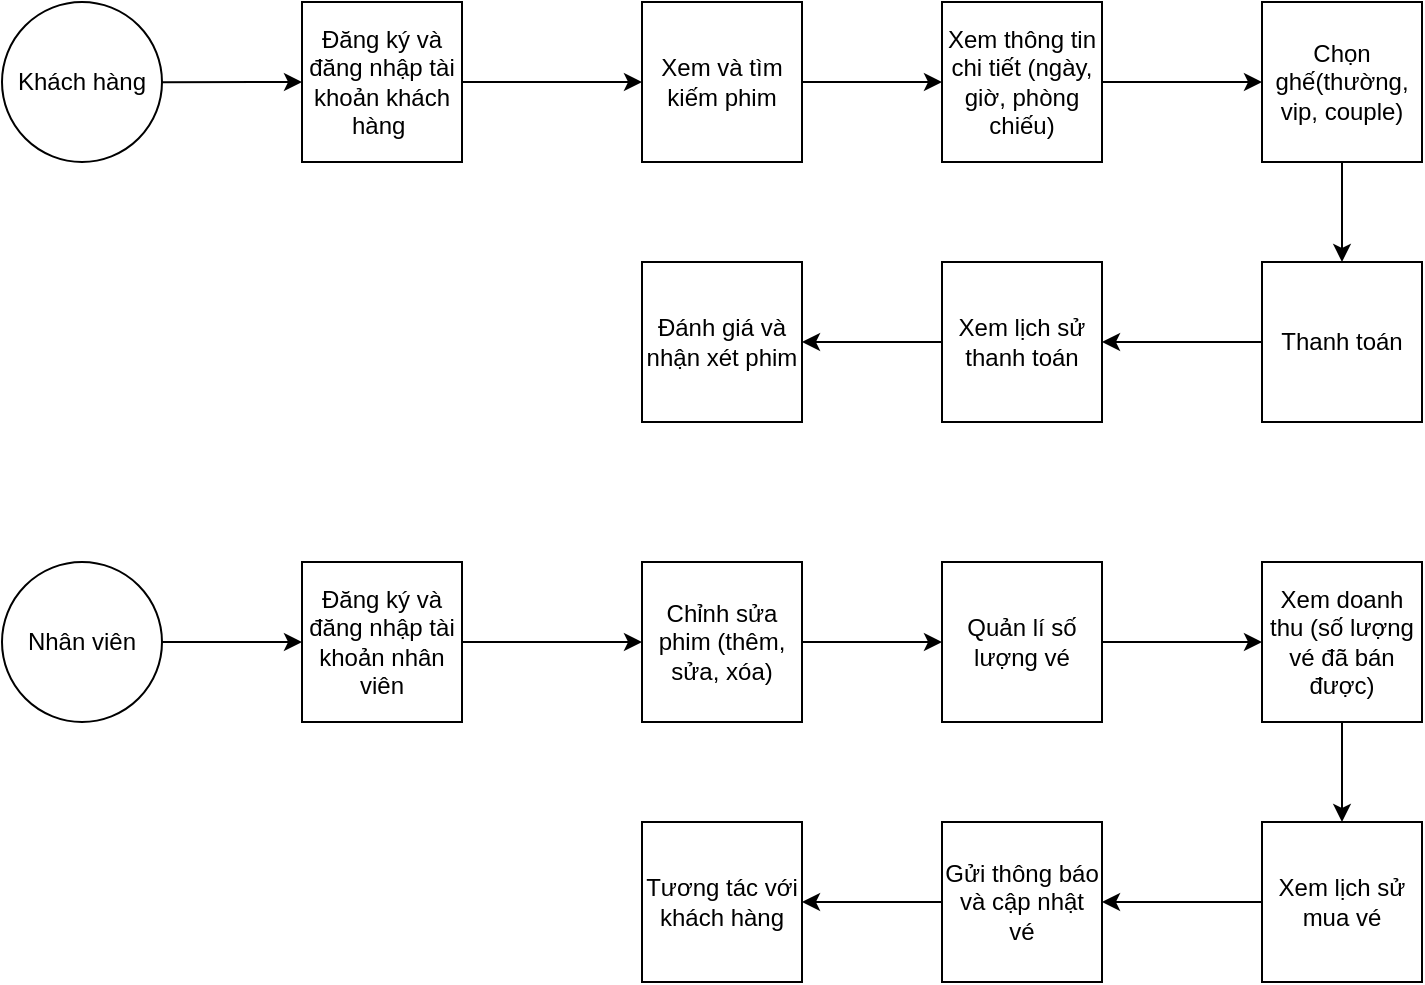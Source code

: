 <mxfile version="24.7.17">
  <diagram name="Trang-1" id="e8l1e_yKw6ECx4kSoCLb">
    <mxGraphModel dx="989" dy="509" grid="1" gridSize="10" guides="1" tooltips="1" connect="1" arrows="1" fold="1" page="1" pageScale="1" pageWidth="827" pageHeight="1169" math="0" shadow="0">
      <root>
        <mxCell id="0" />
        <mxCell id="1" parent="0" />
        <mxCell id="-DWUDMtJVs0ZkgOZyoFo-1" value="Khách hàng" style="ellipse;whiteSpace=wrap;html=1;aspect=fixed;" vertex="1" parent="1">
          <mxGeometry x="70" y="190" width="80" height="80" as="geometry" />
        </mxCell>
        <mxCell id="-DWUDMtJVs0ZkgOZyoFo-3" value="Đăng ký và đăng nhập tài khoản khách hàng&amp;nbsp;" style="whiteSpace=wrap;html=1;aspect=fixed;" vertex="1" parent="1">
          <mxGeometry x="220" y="190" width="80" height="80" as="geometry" />
        </mxCell>
        <mxCell id="-DWUDMtJVs0ZkgOZyoFo-4" value="Xem và tìm kiếm phim" style="whiteSpace=wrap;html=1;aspect=fixed;" vertex="1" parent="1">
          <mxGeometry x="390" y="190" width="80" height="80" as="geometry" />
        </mxCell>
        <mxCell id="-DWUDMtJVs0ZkgOZyoFo-5" value="Xem thông tin chi tiết (ngày, giờ, phòng chiếu)" style="whiteSpace=wrap;html=1;aspect=fixed;" vertex="1" parent="1">
          <mxGeometry x="540" y="190" width="80" height="80" as="geometry" />
        </mxCell>
        <mxCell id="-DWUDMtJVs0ZkgOZyoFo-6" value="Chọn ghế(thường, vip, couple)" style="whiteSpace=wrap;html=1;aspect=fixed;" vertex="1" parent="1">
          <mxGeometry x="700" y="190" width="80" height="80" as="geometry" />
        </mxCell>
        <mxCell id="-DWUDMtJVs0ZkgOZyoFo-7" value="Thanh toán" style="whiteSpace=wrap;html=1;aspect=fixed;" vertex="1" parent="1">
          <mxGeometry x="700" y="320" width="80" height="80" as="geometry" />
        </mxCell>
        <mxCell id="-DWUDMtJVs0ZkgOZyoFo-8" value="Xem lịch sử thanh toán" style="whiteSpace=wrap;html=1;aspect=fixed;" vertex="1" parent="1">
          <mxGeometry x="540" y="320" width="80" height="80" as="geometry" />
        </mxCell>
        <mxCell id="-DWUDMtJVs0ZkgOZyoFo-9" value="Đánh giá và nhận xét phim" style="whiteSpace=wrap;html=1;aspect=fixed;" vertex="1" parent="1">
          <mxGeometry x="390" y="320" width="80" height="80" as="geometry" />
        </mxCell>
        <mxCell id="-DWUDMtJVs0ZkgOZyoFo-10" value="" style="endArrow=classic;html=1;rounded=0;" edge="1" parent="1" source="-DWUDMtJVs0ZkgOZyoFo-1" target="-DWUDMtJVs0ZkgOZyoFo-3">
          <mxGeometry width="50" height="50" relative="1" as="geometry">
            <mxPoint x="560" y="360" as="sourcePoint" />
            <mxPoint x="610" y="310" as="targetPoint" />
          </mxGeometry>
        </mxCell>
        <mxCell id="-DWUDMtJVs0ZkgOZyoFo-11" value="" style="endArrow=classic;html=1;rounded=0;" edge="1" parent="1" source="-DWUDMtJVs0ZkgOZyoFo-3" target="-DWUDMtJVs0ZkgOZyoFo-4">
          <mxGeometry width="50" height="50" relative="1" as="geometry">
            <mxPoint x="320" y="229.71" as="sourcePoint" />
            <mxPoint x="390" y="229.71" as="targetPoint" />
          </mxGeometry>
        </mxCell>
        <mxCell id="-DWUDMtJVs0ZkgOZyoFo-12" value="" style="endArrow=classic;html=1;rounded=0;" edge="1" parent="1" source="-DWUDMtJVs0ZkgOZyoFo-4" target="-DWUDMtJVs0ZkgOZyoFo-5">
          <mxGeometry width="50" height="50" relative="1" as="geometry">
            <mxPoint x="470" y="229.71" as="sourcePoint" />
            <mxPoint x="540" y="229.71" as="targetPoint" />
          </mxGeometry>
        </mxCell>
        <mxCell id="-DWUDMtJVs0ZkgOZyoFo-13" value="" style="endArrow=classic;html=1;rounded=0;" edge="1" parent="1" source="-DWUDMtJVs0ZkgOZyoFo-5" target="-DWUDMtJVs0ZkgOZyoFo-6">
          <mxGeometry width="50" height="50" relative="1" as="geometry">
            <mxPoint x="630" y="229.71" as="sourcePoint" />
            <mxPoint x="700" y="229.71" as="targetPoint" />
          </mxGeometry>
        </mxCell>
        <mxCell id="-DWUDMtJVs0ZkgOZyoFo-14" value="" style="endArrow=classic;html=1;rounded=0;" edge="1" parent="1" source="-DWUDMtJVs0ZkgOZyoFo-6" target="-DWUDMtJVs0ZkgOZyoFo-7">
          <mxGeometry width="50" height="50" relative="1" as="geometry">
            <mxPoint x="700" y="300" as="sourcePoint" />
            <mxPoint x="770" y="300" as="targetPoint" />
          </mxGeometry>
        </mxCell>
        <mxCell id="-DWUDMtJVs0ZkgOZyoFo-15" value="" style="endArrow=classic;html=1;rounded=0;" edge="1" parent="1" source="-DWUDMtJVs0ZkgOZyoFo-7" target="-DWUDMtJVs0ZkgOZyoFo-8">
          <mxGeometry width="50" height="50" relative="1" as="geometry">
            <mxPoint x="630" y="330" as="sourcePoint" />
            <mxPoint x="700" y="330" as="targetPoint" />
          </mxGeometry>
        </mxCell>
        <mxCell id="-DWUDMtJVs0ZkgOZyoFo-16" value="" style="endArrow=classic;html=1;rounded=0;" edge="1" parent="1" source="-DWUDMtJVs0ZkgOZyoFo-8" target="-DWUDMtJVs0ZkgOZyoFo-9">
          <mxGeometry width="50" height="50" relative="1" as="geometry">
            <mxPoint x="460" y="350" as="sourcePoint" />
            <mxPoint x="530" y="350" as="targetPoint" />
          </mxGeometry>
        </mxCell>
        <mxCell id="-DWUDMtJVs0ZkgOZyoFo-17" value="Nhân viên" style="ellipse;whiteSpace=wrap;html=1;aspect=fixed;" vertex="1" parent="1">
          <mxGeometry x="70" y="470" width="80" height="80" as="geometry" />
        </mxCell>
        <mxCell id="-DWUDMtJVs0ZkgOZyoFo-18" value="Đăng ký và đăng nhập tài khoản nhân viên" style="whiteSpace=wrap;html=1;aspect=fixed;" vertex="1" parent="1">
          <mxGeometry x="220" y="470" width="80" height="80" as="geometry" />
        </mxCell>
        <mxCell id="-DWUDMtJVs0ZkgOZyoFo-19" value="Chỉnh sửa phim (thêm, sửa, xóa)" style="whiteSpace=wrap;html=1;aspect=fixed;" vertex="1" parent="1">
          <mxGeometry x="390" y="470" width="80" height="80" as="geometry" />
        </mxCell>
        <mxCell id="-DWUDMtJVs0ZkgOZyoFo-20" value="Quản lí số lượng vé" style="whiteSpace=wrap;html=1;aspect=fixed;" vertex="1" parent="1">
          <mxGeometry x="540" y="470" width="80" height="80" as="geometry" />
        </mxCell>
        <mxCell id="-DWUDMtJVs0ZkgOZyoFo-21" value="Xem doanh thu (số lượng vé đã bán được)" style="whiteSpace=wrap;html=1;aspect=fixed;" vertex="1" parent="1">
          <mxGeometry x="700" y="470" width="80" height="80" as="geometry" />
        </mxCell>
        <mxCell id="-DWUDMtJVs0ZkgOZyoFo-22" value="Xem lịch sử mua vé" style="whiteSpace=wrap;html=1;aspect=fixed;" vertex="1" parent="1">
          <mxGeometry x="700" y="600" width="80" height="80" as="geometry" />
        </mxCell>
        <mxCell id="-DWUDMtJVs0ZkgOZyoFo-23" value="Gửi thông báo và cập nhật vé" style="whiteSpace=wrap;html=1;aspect=fixed;" vertex="1" parent="1">
          <mxGeometry x="540" y="600" width="80" height="80" as="geometry" />
        </mxCell>
        <mxCell id="-DWUDMtJVs0ZkgOZyoFo-24" value="Tương tác với khách hàng" style="whiteSpace=wrap;html=1;aspect=fixed;" vertex="1" parent="1">
          <mxGeometry x="390" y="600" width="80" height="80" as="geometry" />
        </mxCell>
        <mxCell id="-DWUDMtJVs0ZkgOZyoFo-25" value="" style="endArrow=classic;html=1;rounded=0;" edge="1" source="-DWUDMtJVs0ZkgOZyoFo-17" target="-DWUDMtJVs0ZkgOZyoFo-18" parent="1">
          <mxGeometry width="50" height="50" relative="1" as="geometry">
            <mxPoint x="560" y="640" as="sourcePoint" />
            <mxPoint x="610" y="590" as="targetPoint" />
          </mxGeometry>
        </mxCell>
        <mxCell id="-DWUDMtJVs0ZkgOZyoFo-26" value="" style="endArrow=classic;html=1;rounded=0;" edge="1" source="-DWUDMtJVs0ZkgOZyoFo-18" target="-DWUDMtJVs0ZkgOZyoFo-19" parent="1">
          <mxGeometry width="50" height="50" relative="1" as="geometry">
            <mxPoint x="320" y="509.71" as="sourcePoint" />
            <mxPoint x="390" y="509.71" as="targetPoint" />
          </mxGeometry>
        </mxCell>
        <mxCell id="-DWUDMtJVs0ZkgOZyoFo-27" value="" style="endArrow=classic;html=1;rounded=0;" edge="1" source="-DWUDMtJVs0ZkgOZyoFo-19" target="-DWUDMtJVs0ZkgOZyoFo-20" parent="1">
          <mxGeometry width="50" height="50" relative="1" as="geometry">
            <mxPoint x="470" y="509.71" as="sourcePoint" />
            <mxPoint x="540" y="509.71" as="targetPoint" />
          </mxGeometry>
        </mxCell>
        <mxCell id="-DWUDMtJVs0ZkgOZyoFo-28" value="" style="endArrow=classic;html=1;rounded=0;" edge="1" source="-DWUDMtJVs0ZkgOZyoFo-20" target="-DWUDMtJVs0ZkgOZyoFo-21" parent="1">
          <mxGeometry width="50" height="50" relative="1" as="geometry">
            <mxPoint x="630" y="509.71" as="sourcePoint" />
            <mxPoint x="700" y="509.71" as="targetPoint" />
          </mxGeometry>
        </mxCell>
        <mxCell id="-DWUDMtJVs0ZkgOZyoFo-29" value="" style="endArrow=classic;html=1;rounded=0;" edge="1" source="-DWUDMtJVs0ZkgOZyoFo-21" target="-DWUDMtJVs0ZkgOZyoFo-22" parent="1">
          <mxGeometry width="50" height="50" relative="1" as="geometry">
            <mxPoint x="700" y="580" as="sourcePoint" />
            <mxPoint x="770" y="580" as="targetPoint" />
          </mxGeometry>
        </mxCell>
        <mxCell id="-DWUDMtJVs0ZkgOZyoFo-30" value="" style="endArrow=classic;html=1;rounded=0;" edge="1" source="-DWUDMtJVs0ZkgOZyoFo-22" target="-DWUDMtJVs0ZkgOZyoFo-23" parent="1">
          <mxGeometry width="50" height="50" relative="1" as="geometry">
            <mxPoint x="630" y="610" as="sourcePoint" />
            <mxPoint x="700" y="610" as="targetPoint" />
          </mxGeometry>
        </mxCell>
        <mxCell id="-DWUDMtJVs0ZkgOZyoFo-31" value="" style="endArrow=classic;html=1;rounded=0;" edge="1" source="-DWUDMtJVs0ZkgOZyoFo-23" target="-DWUDMtJVs0ZkgOZyoFo-24" parent="1">
          <mxGeometry width="50" height="50" relative="1" as="geometry">
            <mxPoint x="460" y="630" as="sourcePoint" />
            <mxPoint x="530" y="630" as="targetPoint" />
          </mxGeometry>
        </mxCell>
      </root>
    </mxGraphModel>
  </diagram>
</mxfile>
